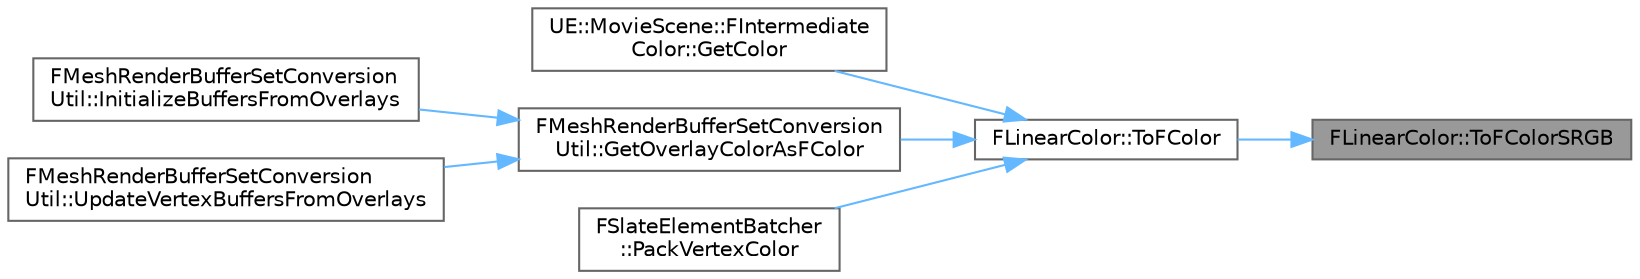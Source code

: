 digraph "FLinearColor::ToFColorSRGB"
{
 // INTERACTIVE_SVG=YES
 // LATEX_PDF_SIZE
  bgcolor="transparent";
  edge [fontname=Helvetica,fontsize=10,labelfontname=Helvetica,labelfontsize=10];
  node [fontname=Helvetica,fontsize=10,shape=box,height=0.2,width=0.4];
  rankdir="RL";
  Node1 [id="Node000001",label="FLinearColor::ToFColorSRGB",height=0.2,width=0.4,color="gray40", fillcolor="grey60", style="filled", fontcolor="black",tooltip="Quantizes the linear color and returns the result as a FColor with optional sRGB conversion."];
  Node1 -> Node2 [id="edge1_Node000001_Node000002",dir="back",color="steelblue1",style="solid",tooltip=" "];
  Node2 [id="Node000002",label="FLinearColor::ToFColor",height=0.2,width=0.4,color="grey40", fillcolor="white", style="filled",URL="$d5/dd9/structFLinearColor.html#a8dce7f0fb360491c2cb693a3bf8dfc81",tooltip=" "];
  Node2 -> Node3 [id="edge2_Node000002_Node000003",dir="back",color="steelblue1",style="solid",tooltip=" "];
  Node3 [id="Node000003",label="UE::MovieScene::FIntermediate\lColor::GetColor",height=0.2,width=0.4,color="grey40", fillcolor="white", style="filled",URL="$d8/d13/structUE_1_1MovieScene_1_1FIntermediateColor.html#a7fb621e70ee97ed4a395deebb4706337",tooltip=" "];
  Node2 -> Node4 [id="edge3_Node000002_Node000004",dir="back",color="steelblue1",style="solid",tooltip=" "];
  Node4 [id="Node000004",label="FMeshRenderBufferSetConversion\lUtil::GetOverlayColorAsFColor",height=0.2,width=0.4,color="grey40", fillcolor="white", style="filled",URL="$d9/d3f/structFMeshRenderBufferSetConversionUtil.html#a8847ed92ad164a224ecf1dbda49719f6",tooltip="Get the overlay color the FColor, respecting the ColorSpaceTransformMode utilizing the VertexColorRem..."];
  Node4 -> Node5 [id="edge4_Node000004_Node000005",dir="back",color="steelblue1",style="solid",tooltip=" "];
  Node5 [id="Node000005",label="FMeshRenderBufferSetConversion\lUtil::InitializeBuffersFromOverlays",height=0.2,width=0.4,color="grey40", fillcolor="white", style="filled",URL="$d9/d3f/structFMeshRenderBufferSetConversionUtil.html#ac2a9220c7dd07dbc583f033aab1deee8",tooltip="Initialize rendering buffers from given attribute overlays."];
  Node4 -> Node6 [id="edge5_Node000004_Node000006",dir="back",color="steelblue1",style="solid",tooltip=" "];
  Node6 [id="Node000006",label="FMeshRenderBufferSetConversion\lUtil::UpdateVertexBuffersFromOverlays",height=0.2,width=0.4,color="grey40", fillcolor="white", style="filled",URL="$d9/d3f/structFMeshRenderBufferSetConversionUtil.html#a7c3ba857fc55a1d71f749189cf6bcd5b",tooltip="Update vertex positions/normals/colors of an existing set of render buffers."];
  Node2 -> Node7 [id="edge6_Node000002_Node000007",dir="back",color="steelblue1",style="solid",tooltip=" "];
  Node7 [id="Node000007",label="FSlateElementBatcher\l::PackVertexColor",height=0.2,width=0.4,color="grey40", fillcolor="white", style="filled",URL="$db/da1/classFSlateElementBatcher.html#ad1edfd05d7fb1e155352cb27ddd188bb",tooltip=" "];
}
